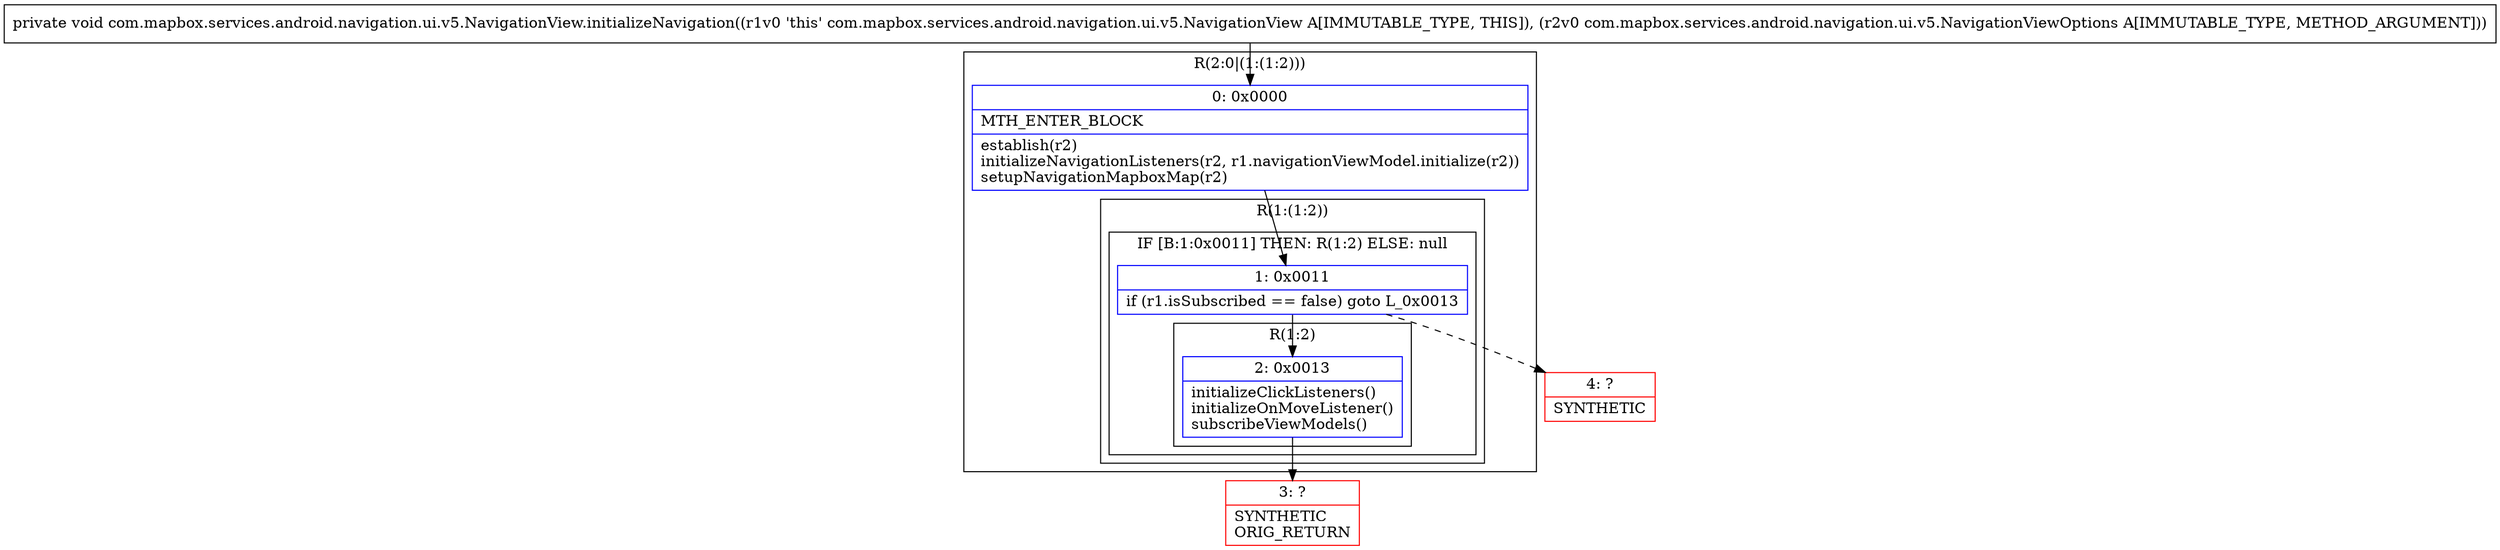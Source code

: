 digraph "CFG forcom.mapbox.services.android.navigation.ui.v5.NavigationView.initializeNavigation(Lcom\/mapbox\/services\/android\/navigation\/ui\/v5\/NavigationViewOptions;)V" {
subgraph cluster_Region_178234981 {
label = "R(2:0|(1:(1:2)))";
node [shape=record,color=blue];
Node_0 [shape=record,label="{0\:\ 0x0000|MTH_ENTER_BLOCK\l|establish(r2)\linitializeNavigationListeners(r2, r1.navigationViewModel.initialize(r2))\lsetupNavigationMapboxMap(r2)\l}"];
subgraph cluster_Region_1757238302 {
label = "R(1:(1:2))";
node [shape=record,color=blue];
subgraph cluster_IfRegion_1104846090 {
label = "IF [B:1:0x0011] THEN: R(1:2) ELSE: null";
node [shape=record,color=blue];
Node_1 [shape=record,label="{1\:\ 0x0011|if (r1.isSubscribed == false) goto L_0x0013\l}"];
subgraph cluster_Region_596934693 {
label = "R(1:2)";
node [shape=record,color=blue];
Node_2 [shape=record,label="{2\:\ 0x0013|initializeClickListeners()\linitializeOnMoveListener()\lsubscribeViewModels()\l}"];
}
}
}
}
Node_3 [shape=record,color=red,label="{3\:\ ?|SYNTHETIC\lORIG_RETURN\l}"];
Node_4 [shape=record,color=red,label="{4\:\ ?|SYNTHETIC\l}"];
MethodNode[shape=record,label="{private void com.mapbox.services.android.navigation.ui.v5.NavigationView.initializeNavigation((r1v0 'this' com.mapbox.services.android.navigation.ui.v5.NavigationView A[IMMUTABLE_TYPE, THIS]), (r2v0 com.mapbox.services.android.navigation.ui.v5.NavigationViewOptions A[IMMUTABLE_TYPE, METHOD_ARGUMENT])) }"];
MethodNode -> Node_0;
Node_0 -> Node_1;
Node_1 -> Node_2;
Node_1 -> Node_4[style=dashed];
Node_2 -> Node_3;
}

